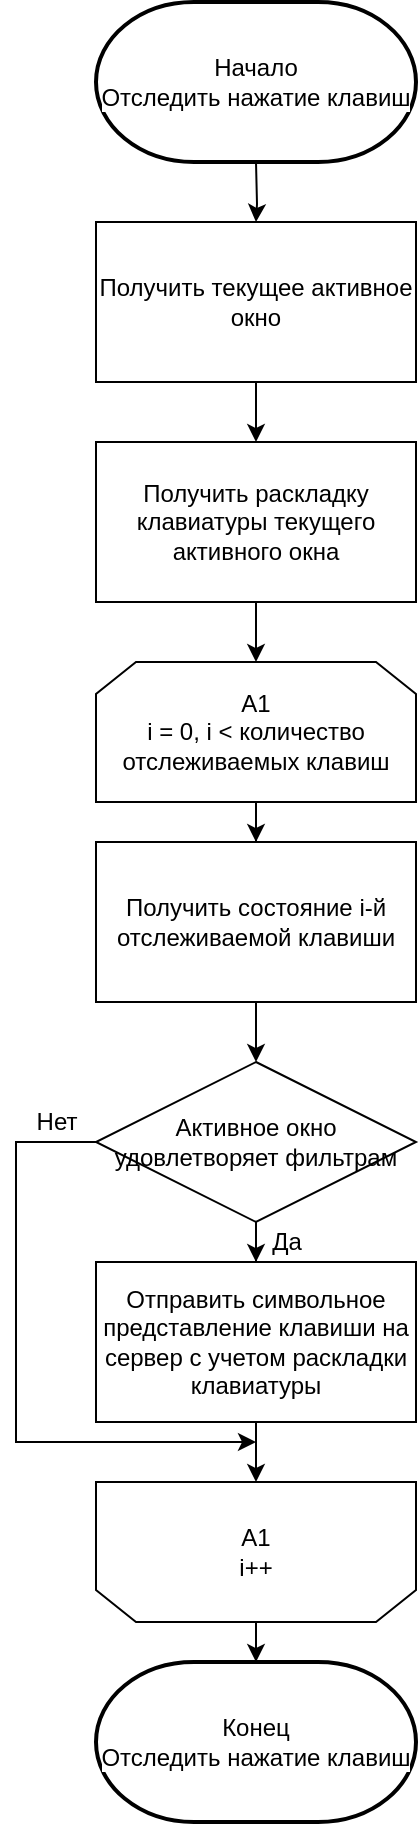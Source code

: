 <mxGraphModel dx="1422" dy="795" grid="1" gridSize="10" guides="1" tooltips="1" connect="1" arrows="1" fold="1" page="1" pageScale="1" pageWidth="850" pageHeight="1100" math="0" shadow="0">
  <root>
    <mxCell id="0" />
    <mxCell id="1" parent="0" />
    <mxCell id="4x8Yvbpx_Nvwn2mP5vuP-2" value="" style="edgeStyle=orthogonalEdgeStyle;rounded=0;orthogonalLoop=1;jettySize=auto;html=1;" edge="1" parent="1" target="4x8Yvbpx_Nvwn2mP5vuP-1">
      <mxGeometry relative="1" as="geometry">
        <mxPoint x="360" y="90" as="sourcePoint" />
      </mxGeometry>
    </mxCell>
    <mxCell id="auuYeCAxz7LAwCTdT31Y-20" value="Начало&lt;br&gt;&lt;span style=&quot;background-color: rgb(255 , 255 , 255)&quot;&gt;Отследить нажатие клавиш&lt;/span&gt;" style="strokeWidth=2;html=1;shape=mxgraph.flowchart.terminator;whiteSpace=wrap;" parent="1" vertex="1">
      <mxGeometry x="280" y="10" width="160" height="80" as="geometry" />
    </mxCell>
    <mxCell id="lOdg_drUkc5d3jlDm7zj-21" value="Конец&lt;br&gt;&lt;span style=&quot;background-color: rgb(255 , 255 , 255)&quot;&gt;Отследить нажатие клавиш&lt;/span&gt;" style="strokeWidth=2;html=1;shape=mxgraph.flowchart.terminator;whiteSpace=wrap;" parent="1" vertex="1">
      <mxGeometry x="280" y="840" width="160" height="80" as="geometry" />
    </mxCell>
    <mxCell id="4x8Yvbpx_Nvwn2mP5vuP-4" value="" style="edgeStyle=orthogonalEdgeStyle;rounded=0;orthogonalLoop=1;jettySize=auto;html=1;" edge="1" parent="1" source="4x8Yvbpx_Nvwn2mP5vuP-1" target="4x8Yvbpx_Nvwn2mP5vuP-3">
      <mxGeometry relative="1" as="geometry" />
    </mxCell>
    <mxCell id="4x8Yvbpx_Nvwn2mP5vuP-1" value="Получить текущее активное окно" style="rounded=0;whiteSpace=wrap;html=1;" vertex="1" parent="1">
      <mxGeometry x="280" y="120" width="160" height="80" as="geometry" />
    </mxCell>
    <mxCell id="4x8Yvbpx_Nvwn2mP5vuP-6" value="" style="edgeStyle=orthogonalEdgeStyle;rounded=0;orthogonalLoop=1;jettySize=auto;html=1;" edge="1" parent="1" source="4x8Yvbpx_Nvwn2mP5vuP-3" target="4x8Yvbpx_Nvwn2mP5vuP-5">
      <mxGeometry relative="1" as="geometry" />
    </mxCell>
    <mxCell id="4x8Yvbpx_Nvwn2mP5vuP-3" value="Получить раскладку клавиатуры текущего активного окна" style="rounded=0;whiteSpace=wrap;html=1;" vertex="1" parent="1">
      <mxGeometry x="280" y="230" width="160" height="80" as="geometry" />
    </mxCell>
    <mxCell id="4x8Yvbpx_Nvwn2mP5vuP-10" value="" style="edgeStyle=orthogonalEdgeStyle;rounded=0;orthogonalLoop=1;jettySize=auto;html=1;" edge="1" parent="1" source="4x8Yvbpx_Nvwn2mP5vuP-5" target="4x8Yvbpx_Nvwn2mP5vuP-8">
      <mxGeometry relative="1" as="geometry" />
    </mxCell>
    <mxCell id="4x8Yvbpx_Nvwn2mP5vuP-5" value="A1&lt;br&gt;i = 0, i &amp;lt; количество отслеживаемых клавиш" style="shape=loopLimit;whiteSpace=wrap;html=1;" vertex="1" parent="1">
      <mxGeometry x="280" y="340" width="160" height="70" as="geometry" />
    </mxCell>
    <mxCell id="4x8Yvbpx_Nvwn2mP5vuP-19" value="" style="edgeStyle=orthogonalEdgeStyle;rounded=0;orthogonalLoop=1;jettySize=auto;html=1;" edge="1" parent="1" source="4x8Yvbpx_Nvwn2mP5vuP-7" target="lOdg_drUkc5d3jlDm7zj-21">
      <mxGeometry relative="1" as="geometry" />
    </mxCell>
    <mxCell id="4x8Yvbpx_Nvwn2mP5vuP-7" value="A1&lt;br&gt;i++" style="shape=loopLimit;whiteSpace=wrap;html=1;direction=west;" vertex="1" parent="1">
      <mxGeometry x="280" y="750" width="160" height="70" as="geometry" />
    </mxCell>
    <mxCell id="4x8Yvbpx_Nvwn2mP5vuP-14" value="" style="edgeStyle=orthogonalEdgeStyle;rounded=0;orthogonalLoop=1;jettySize=auto;html=1;" edge="1" parent="1" source="4x8Yvbpx_Nvwn2mP5vuP-8" target="4x8Yvbpx_Nvwn2mP5vuP-9">
      <mxGeometry relative="1" as="geometry" />
    </mxCell>
    <mxCell id="4x8Yvbpx_Nvwn2mP5vuP-8" value="Получить состояние i-й отслеживаемой клавиши" style="rounded=0;whiteSpace=wrap;html=1;" vertex="1" parent="1">
      <mxGeometry x="280" y="430" width="160" height="80" as="geometry" />
    </mxCell>
    <mxCell id="4x8Yvbpx_Nvwn2mP5vuP-13" value="" style="edgeStyle=orthogonalEdgeStyle;rounded=0;orthogonalLoop=1;jettySize=auto;html=1;" edge="1" parent="1" source="4x8Yvbpx_Nvwn2mP5vuP-9" target="4x8Yvbpx_Nvwn2mP5vuP-12">
      <mxGeometry relative="1" as="geometry" />
    </mxCell>
    <mxCell id="4x8Yvbpx_Nvwn2mP5vuP-15" style="edgeStyle=orthogonalEdgeStyle;rounded=0;orthogonalLoop=1;jettySize=auto;html=1;" edge="1" parent="1" source="4x8Yvbpx_Nvwn2mP5vuP-9">
      <mxGeometry relative="1" as="geometry">
        <mxPoint x="360" y="730" as="targetPoint" />
        <Array as="points">
          <mxPoint x="240" y="580" />
          <mxPoint x="240" y="730" />
          <mxPoint x="360" y="730" />
        </Array>
      </mxGeometry>
    </mxCell>
    <mxCell id="4x8Yvbpx_Nvwn2mP5vuP-9" value="Активное окно удовлетворяет фильтрам" style="rhombus;whiteSpace=wrap;html=1;" vertex="1" parent="1">
      <mxGeometry x="280" y="540" width="160" height="80" as="geometry" />
    </mxCell>
    <mxCell id="4x8Yvbpx_Nvwn2mP5vuP-16" value="" style="edgeStyle=orthogonalEdgeStyle;rounded=0;orthogonalLoop=1;jettySize=auto;html=1;" edge="1" parent="1" source="4x8Yvbpx_Nvwn2mP5vuP-12" target="4x8Yvbpx_Nvwn2mP5vuP-7">
      <mxGeometry relative="1" as="geometry" />
    </mxCell>
    <mxCell id="4x8Yvbpx_Nvwn2mP5vuP-12" value="Отправить символьное представление клавиши на сервер с учетом раскладки клавиатуры" style="rounded=0;whiteSpace=wrap;html=1;" vertex="1" parent="1">
      <mxGeometry x="280" y="640" width="160" height="80" as="geometry" />
    </mxCell>
    <mxCell id="4x8Yvbpx_Nvwn2mP5vuP-17" value="Нет" style="text;html=1;align=center;verticalAlign=middle;resizable=0;points=[];autosize=1;" vertex="1" parent="1">
      <mxGeometry x="240" y="560" width="40" height="20" as="geometry" />
    </mxCell>
    <mxCell id="4x8Yvbpx_Nvwn2mP5vuP-18" value="Да" style="text;html=1;align=center;verticalAlign=middle;resizable=0;points=[];autosize=1;" vertex="1" parent="1">
      <mxGeometry x="360" y="620" width="30" height="20" as="geometry" />
    </mxCell>
  </root>
</mxGraphModel>
